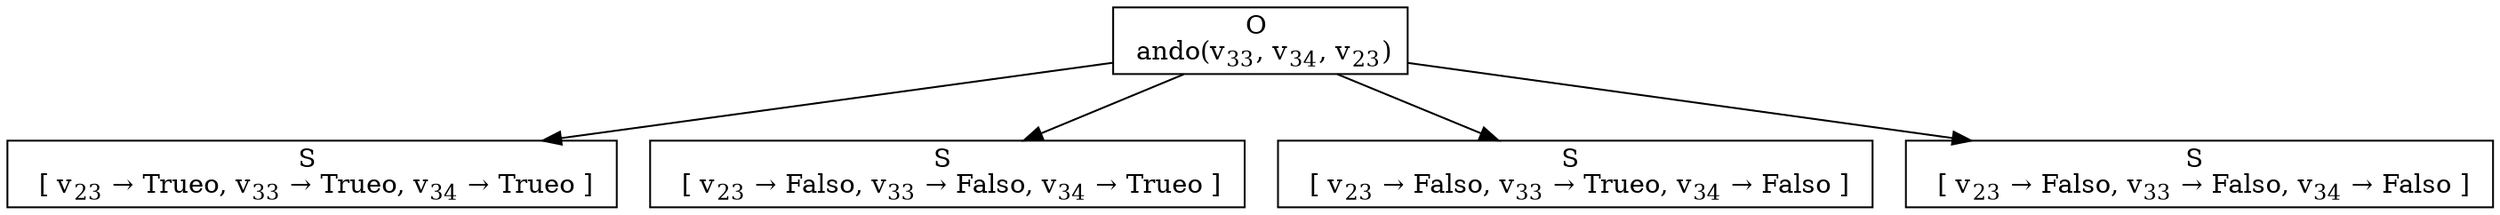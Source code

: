 digraph {
    graph [rankdir=TB
          ,bgcolor=transparent];
    node [shape=box
         ,fillcolor=white
         ,style=filled];
    0 [label=<O <BR/> ando(v<SUB>33</SUB>, v<SUB>34</SUB>, v<SUB>23</SUB>)>];
    1 [label=<S <BR/>  [ v<SUB>23</SUB> &rarr; Trueo, v<SUB>33</SUB> &rarr; Trueo, v<SUB>34</SUB> &rarr; Trueo ] >];
    2 [label=<S <BR/>  [ v<SUB>23</SUB> &rarr; Falso, v<SUB>33</SUB> &rarr; Falso, v<SUB>34</SUB> &rarr; Trueo ] >];
    3 [label=<S <BR/>  [ v<SUB>23</SUB> &rarr; Falso, v<SUB>33</SUB> &rarr; Trueo, v<SUB>34</SUB> &rarr; Falso ] >];
    4 [label=<S <BR/>  [ v<SUB>23</SUB> &rarr; Falso, v<SUB>33</SUB> &rarr; Falso, v<SUB>34</SUB> &rarr; Falso ] >];
    0 -> 1 [label=""];
    0 -> 2 [label=""];
    0 -> 3 [label=""];
    0 -> 4 [label=""];
}